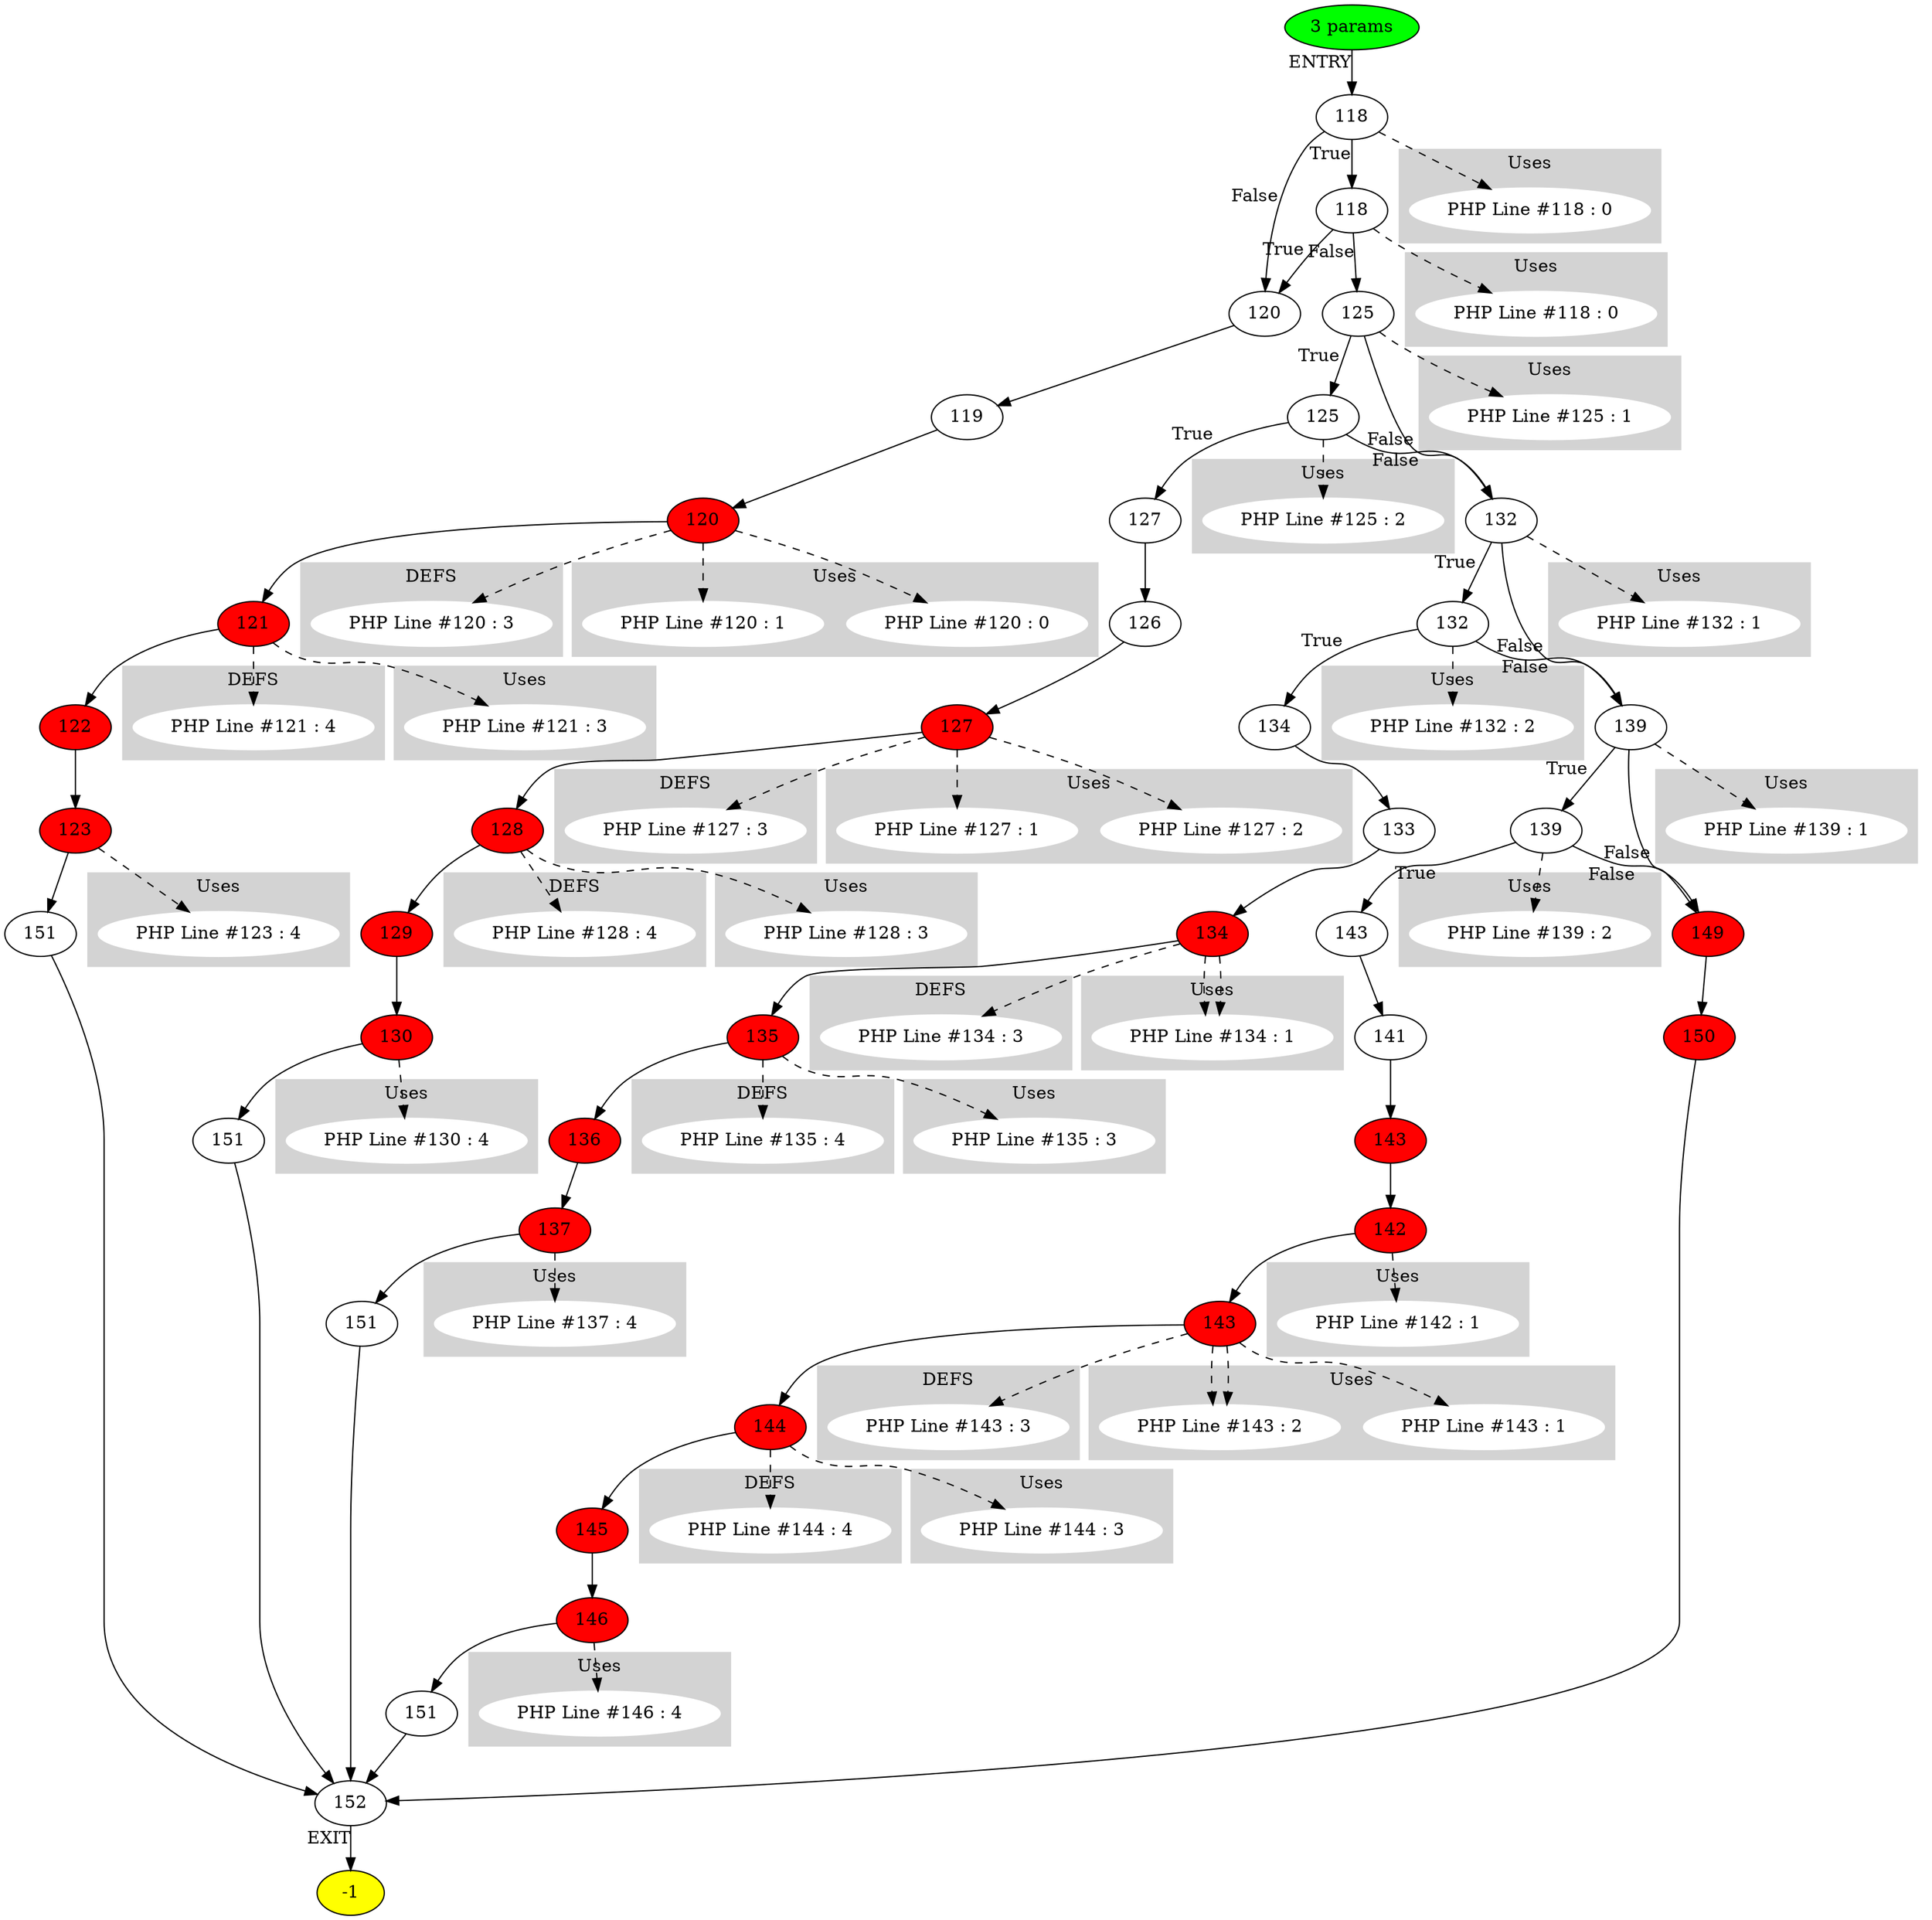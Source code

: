 digraph testName {
0 [label="118"];
1 [label="118"];
2 [label="120"];
3 [label="119"];
4 [label="120" , fillcolor = red, style = filled];
5 [label="121" , fillcolor = red, style = filled];
6 [label="122" , fillcolor = red, style = filled];
7 [label="123" , fillcolor = red, style = filled];
8 [label="151"];
9 [label="125"];
10 [label="125"];
11 [label="127"];
12 [label="126"];
13 [label="127" , fillcolor = red, style = filled];
14 [label="128" , fillcolor = red, style = filled];
15 [label="129" , fillcolor = red, style = filled];
16 [label="130" , fillcolor = red, style = filled];
17 [label="151"];
18 [label="132"];
19 [label="132"];
20 [label="134"];
21 [label="133"];
22 [label="134" , fillcolor = red, style = filled];
23 [label="135" , fillcolor = red, style = filled];
24 [label="136" , fillcolor = red, style = filled];
25 [label="137" , fillcolor = red, style = filled];
26 [label="151"];
27 [label="139"];
28 [label="139"];
29 [label="143"];
30 [label="141"];
31 [label="143" , fillcolor = red, style = filled];
32 [label="142" , fillcolor = red, style = filled];
33 [label="143" , fillcolor = red, style = filled];
34 [label="144" , fillcolor = red, style = filled];
35 [label="145" , fillcolor = red, style = filled];
36 [label="146" , fillcolor = red, style = filled];
37 [label="151"];
38 [label="149" , fillcolor = red, style = filled];
39 [label="150" , fillcolor = red, style = filled];
40 [label="152"];
0 -> 1[xlabel="True"];
0 -> 2[xlabel="False"];
1 -> 2[xlabel="True"];
1 -> 9[xlabel="False"];
2 -> 3;
3 -> 4;
4 -> 5;
5 -> 6;
6 -> 7;
7 -> 8;
8 -> 40;
9 -> 10[xlabel="True"];
9 -> 18[xlabel="False"];
10 -> 11[xlabel="True"];
10 -> 18[xlabel="False"];
11 -> 12;
12 -> 13;
13 -> 14;
14 -> 15;
15 -> 16;
16 -> 17;
17 -> 40;
18 -> 19[xlabel="True"];
18 -> 27[xlabel="False"];
19 -> 20[xlabel="True"];
19 -> 27[xlabel="False"];
20 -> 21;
21 -> 22;
22 -> 23;
23 -> 24;
24 -> 25;
25 -> 26;
26 -> 40;
27 -> 28[xlabel="True"];
27 -> 38[xlabel="False"];
28 -> 29[xlabel="True"];
28 -> 38[xlabel="False"];
29 -> 30;
30 -> 31;
31 -> 32;
32 -> 33;
33 -> 34;
34 -> 35;
35 -> 36;
36 -> 37;
37 -> 40;
38 -> 39;
39 -> 40;
-2 -> 0[xlabel="ENTRY"];
40 -> -1[xlabel="EXIT"];
-2 [fillcolor = green, style = filled]-1 [fillcolor= yellow, style = filled] subgraph cluster_g_4 { style=filled; color=lightgrey; node [style=filled,color=white]; g_4[label= "PHP Line #120 : 3"];label = "DEFS";}
4 -> g_4 [style="dashed"];
subgraph cluster_g_5 { style=filled; color=lightgrey; node [style=filled,color=white]; g_5[label= "PHP Line #121 : 4"];label = "DEFS";}
5 -> g_5 [style="dashed"];
subgraph cluster_g_13 { style=filled; color=lightgrey; node [style=filled,color=white]; g_13[label= "PHP Line #127 : 3"];label = "DEFS";}
13 -> g_13 [style="dashed"];
subgraph cluster_g_14 { style=filled; color=lightgrey; node [style=filled,color=white]; g_14[label= "PHP Line #128 : 4"];label = "DEFS";}
14 -> g_14 [style="dashed"];
subgraph cluster_g_22 { style=filled; color=lightgrey; node [style=filled,color=white]; g_22[label= "PHP Line #134 : 3"];label = "DEFS";}
22 -> g_22 [style="dashed"];
subgraph cluster_g_23 { style=filled; color=lightgrey; node [style=filled,color=white]; g_23[label= "PHP Line #135 : 4"];label = "DEFS";}
23 -> g_23 [style="dashed"];
subgraph cluster_g_33 { style=filled; color=lightgrey; node [style=filled,color=white]; g_33[label= "PHP Line #143 : 3"];label = "DEFS";}
33 -> g_33 [style="dashed"];
subgraph cluster_g_34 { style=filled; color=lightgrey; node [style=filled,color=white]; g_34[label= "PHP Line #144 : 4"];label = "DEFS";}
34 -> g_34 [style="dashed"];
subgraph cluster_use_0 { style=filled; color=lightgrey; node [style=filled,color=white]; use_0_0[label= "PHP Line #118 : 0"];label = "Uses";}
0 -> use_0_0 [style="dashed"];
subgraph cluster_use_1 { style=filled; color=lightgrey; node [style=filled,color=white]; use_1_0[label= "PHP Line #118 : 0"];label = "Uses";}
1 -> use_1_0 [style="dashed"];
subgraph cluster_use_4 { style=filled; color=lightgrey; node [style=filled,color=white]; use_4_0[label= "PHP Line #120 : 0"];label = "Uses";}
4 -> use_4_0 [style="dashed"];
subgraph cluster_use_4 { style=filled; color=lightgrey; node [style=filled,color=white]; use_4_1[label= "PHP Line #120 : 1"];label = "Uses";}
4 -> use_4_1 [style="dashed"];
subgraph cluster_use_5 { style=filled; color=lightgrey; node [style=filled,color=white]; use_5_3[label= "PHP Line #121 : 3"];label = "Uses";}
5 -> use_5_3 [style="dashed"];
subgraph cluster_use_7 { style=filled; color=lightgrey; node [style=filled,color=white]; use_7_4[label= "PHP Line #123 : 4"];label = "Uses";}
7 -> use_7_4 [style="dashed"];
subgraph cluster_use_9 { style=filled; color=lightgrey; node [style=filled,color=white]; use_9_1[label= "PHP Line #125 : 1"];label = "Uses";}
9 -> use_9_1 [style="dashed"];
subgraph cluster_use_10 { style=filled; color=lightgrey; node [style=filled,color=white]; use_10_2[label= "PHP Line #125 : 2"];label = "Uses";}
10 -> use_10_2 [style="dashed"];
subgraph cluster_use_13 { style=filled; color=lightgrey; node [style=filled,color=white]; use_13_2[label= "PHP Line #127 : 2"];label = "Uses";}
13 -> use_13_2 [style="dashed"];
subgraph cluster_use_13 { style=filled; color=lightgrey; node [style=filled,color=white]; use_13_1[label= "PHP Line #127 : 1"];label = "Uses";}
13 -> use_13_1 [style="dashed"];
subgraph cluster_use_14 { style=filled; color=lightgrey; node [style=filled,color=white]; use_14_3[label= "PHP Line #128 : 3"];label = "Uses";}
14 -> use_14_3 [style="dashed"];
subgraph cluster_use_16 { style=filled; color=lightgrey; node [style=filled,color=white]; use_16_4[label= "PHP Line #130 : 4"];label = "Uses";}
16 -> use_16_4 [style="dashed"];
subgraph cluster_use_18 { style=filled; color=lightgrey; node [style=filled,color=white]; use_18_1[label= "PHP Line #132 : 1"];label = "Uses";}
18 -> use_18_1 [style="dashed"];
subgraph cluster_use_19 { style=filled; color=lightgrey; node [style=filled,color=white]; use_19_2[label= "PHP Line #132 : 2"];label = "Uses";}
19 -> use_19_2 [style="dashed"];
subgraph cluster_use_22 { style=filled; color=lightgrey; node [style=filled,color=white]; use_22_1[label= "PHP Line #134 : 1"];label = "Uses";}
22 -> use_22_1 [style="dashed"];
subgraph cluster_use_22 { style=filled; color=lightgrey; node [style=filled,color=white]; use_22_1[label= "PHP Line #134 : 1"];label = "Uses";}
22 -> use_22_1 [style="dashed"];
subgraph cluster_use_23 { style=filled; color=lightgrey; node [style=filled,color=white]; use_23_3[label= "PHP Line #135 : 3"];label = "Uses";}
23 -> use_23_3 [style="dashed"];
subgraph cluster_use_25 { style=filled; color=lightgrey; node [style=filled,color=white]; use_25_4[label= "PHP Line #137 : 4"];label = "Uses";}
25 -> use_25_4 [style="dashed"];
subgraph cluster_use_27 { style=filled; color=lightgrey; node [style=filled,color=white]; use_27_1[label= "PHP Line #139 : 1"];label = "Uses";}
27 -> use_27_1 [style="dashed"];
subgraph cluster_use_28 { style=filled; color=lightgrey; node [style=filled,color=white]; use_28_2[label= "PHP Line #139 : 2"];label = "Uses";}
28 -> use_28_2 [style="dashed"];
subgraph cluster_use_32 { style=filled; color=lightgrey; node [style=filled,color=white]; use_32_1[label= "PHP Line #142 : 1"];label = "Uses";}
32 -> use_32_1 [style="dashed"];
subgraph cluster_use_33 { style=filled; color=lightgrey; node [style=filled,color=white]; use_33_1[label= "PHP Line #143 : 1"];label = "Uses";}
33 -> use_33_1 [style="dashed"];
subgraph cluster_use_33 { style=filled; color=lightgrey; node [style=filled,color=white]; use_33_2[label= "PHP Line #143 : 2"];label = "Uses";}
33 -> use_33_2 [style="dashed"];
subgraph cluster_use_33 { style=filled; color=lightgrey; node [style=filled,color=white]; use_33_2[label= "PHP Line #143 : 2"];label = "Uses";}
33 -> use_33_2 [style="dashed"];
subgraph cluster_use_34 { style=filled; color=lightgrey; node [style=filled,color=white]; use_34_3[label= "PHP Line #144 : 3"];label = "Uses";}
34 -> use_34_3 [style="dashed"];
subgraph cluster_use_36 { style=filled; color=lightgrey; node [style=filled,color=white]; use_36_4[label= "PHP Line #146 : 4"];label = "Uses";}
36 -> use_36_4 [style="dashed"];
-2 [label="3 params"];
}
